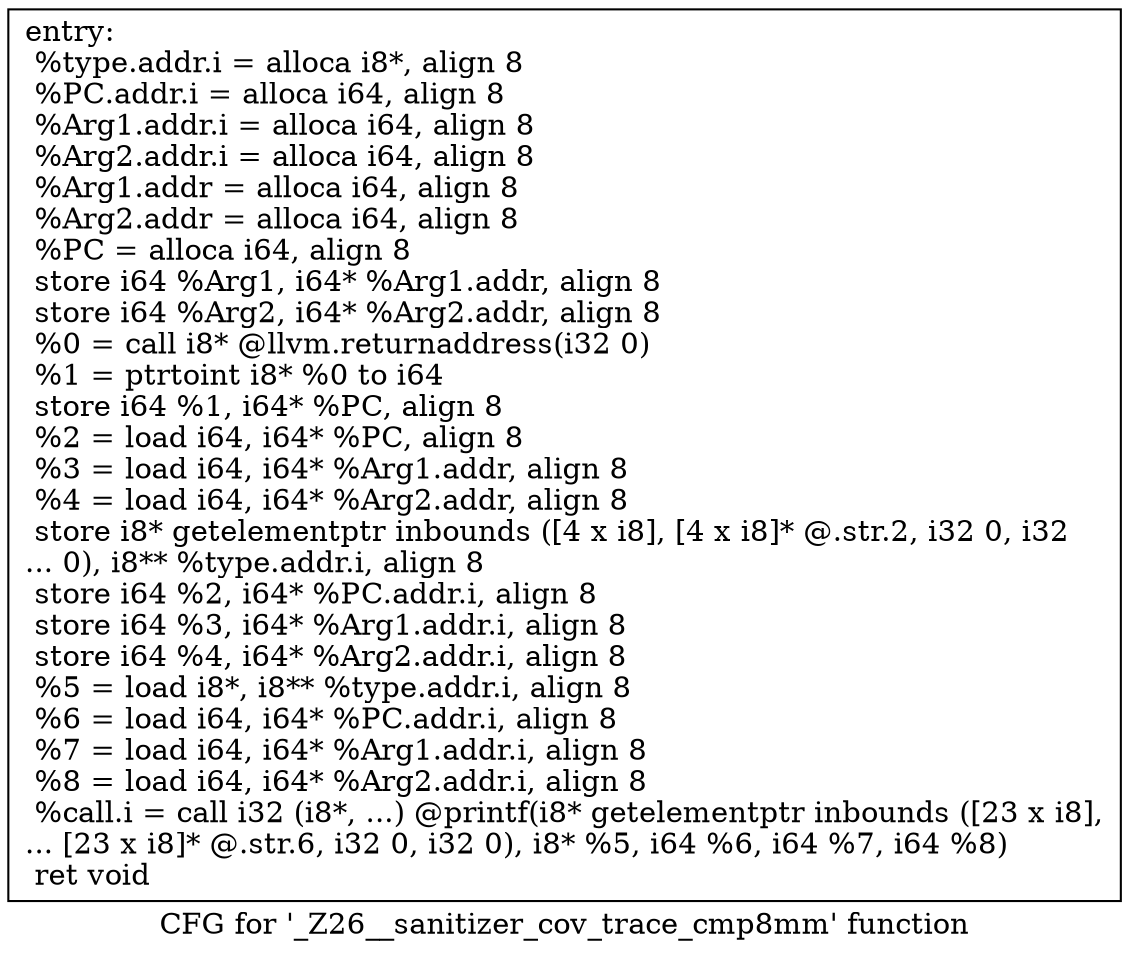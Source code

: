 digraph "CFG for '_Z26__sanitizer_cov_trace_cmp8mm' function" {
	label="CFG for '_Z26__sanitizer_cov_trace_cmp8mm' function";

	Node0x5a2ae80 [shape=record,label="{entry:\l  %type.addr.i = alloca i8*, align 8\l  %PC.addr.i = alloca i64, align 8\l  %Arg1.addr.i = alloca i64, align 8\l  %Arg2.addr.i = alloca i64, align 8\l  %Arg1.addr = alloca i64, align 8\l  %Arg2.addr = alloca i64, align 8\l  %PC = alloca i64, align 8\l  store i64 %Arg1, i64* %Arg1.addr, align 8\l  store i64 %Arg2, i64* %Arg2.addr, align 8\l  %0 = call i8* @llvm.returnaddress(i32 0)\l  %1 = ptrtoint i8* %0 to i64\l  store i64 %1, i64* %PC, align 8\l  %2 = load i64, i64* %PC, align 8\l  %3 = load i64, i64* %Arg1.addr, align 8\l  %4 = load i64, i64* %Arg2.addr, align 8\l  store i8* getelementptr inbounds ([4 x i8], [4 x i8]* @.str.2, i32 0, i32\l... 0), i8** %type.addr.i, align 8\l  store i64 %2, i64* %PC.addr.i, align 8\l  store i64 %3, i64* %Arg1.addr.i, align 8\l  store i64 %4, i64* %Arg2.addr.i, align 8\l  %5 = load i8*, i8** %type.addr.i, align 8\l  %6 = load i64, i64* %PC.addr.i, align 8\l  %7 = load i64, i64* %Arg1.addr.i, align 8\l  %8 = load i64, i64* %Arg2.addr.i, align 8\l  %call.i = call i32 (i8*, ...) @printf(i8* getelementptr inbounds ([23 x i8],\l... [23 x i8]* @.str.6, i32 0, i32 0), i8* %5, i64 %6, i64 %7, i64 %8)\l  ret void\l}"];
}
